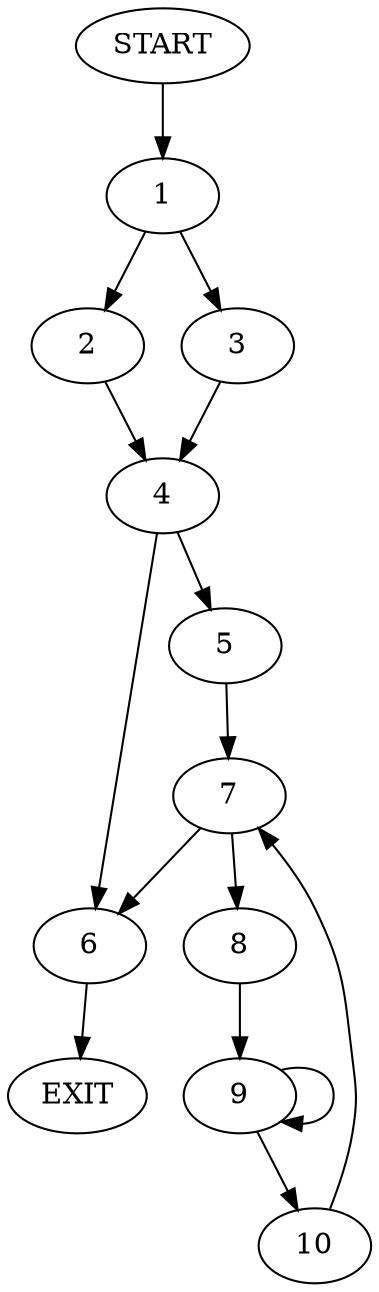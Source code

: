 digraph {
0 [label="START"]
11 [label="EXIT"]
0 -> 1
1 -> 2
1 -> 3
3 -> 4
2 -> 4
4 -> 5
4 -> 6
5 -> 7
6 -> 11
7 -> 6
7 -> 8
8 -> 9
9 -> 9
9 -> 10
10 -> 7
}
